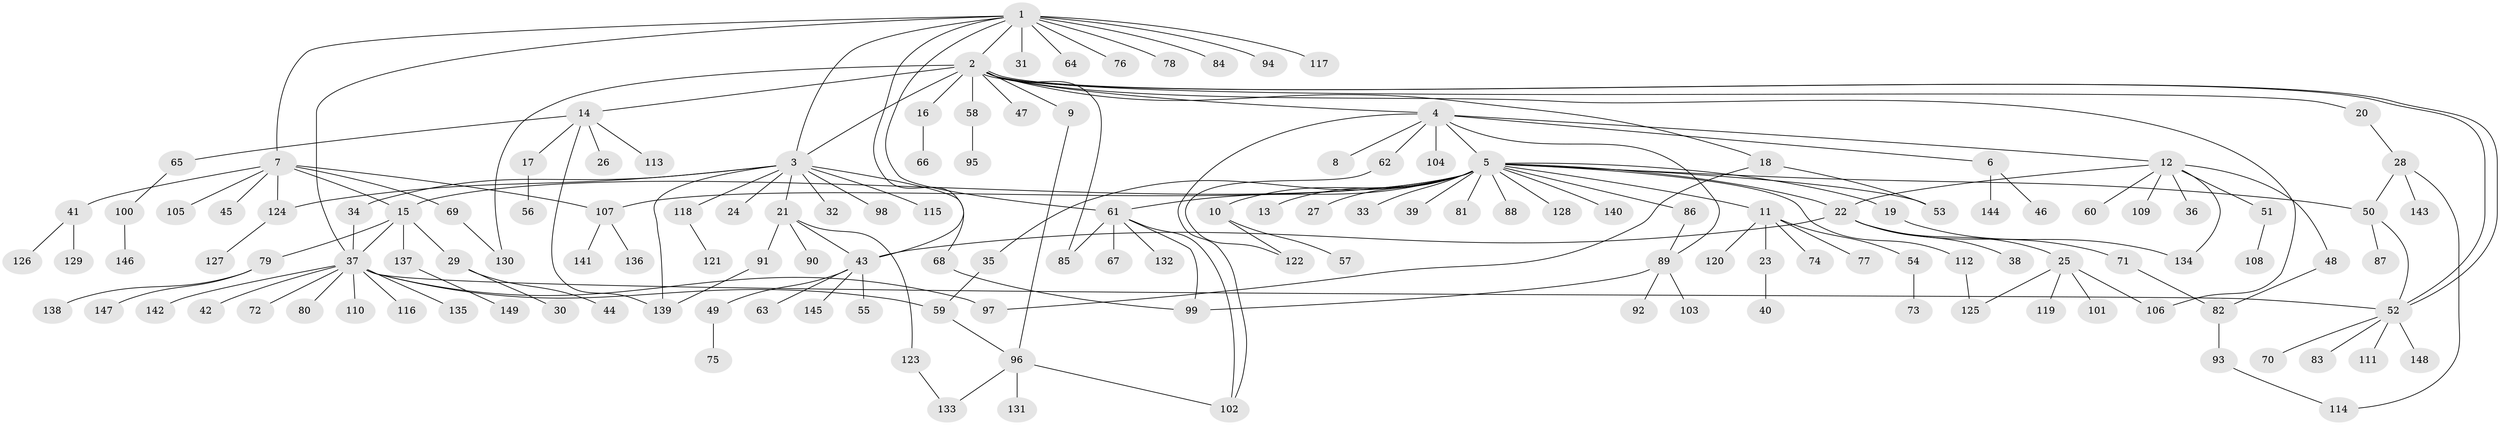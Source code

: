 // coarse degree distribution, {12: 0.02564102564102564, 19: 0.008547008547008548, 10: 0.017094017094017096, 20: 0.008547008547008548, 1: 0.5811965811965812, 2: 0.19658119658119658, 3: 0.06837606837606838, 5: 0.017094017094017096, 7: 0.017094017094017096, 6: 0.03418803418803419, 9: 0.008547008547008548, 4: 0.017094017094017096}
// Generated by graph-tools (version 1.1) at 2025/23/03/03/25 07:23:49]
// undirected, 149 vertices, 182 edges
graph export_dot {
graph [start="1"]
  node [color=gray90,style=filled];
  1;
  2;
  3;
  4;
  5;
  6;
  7;
  8;
  9;
  10;
  11;
  12;
  13;
  14;
  15;
  16;
  17;
  18;
  19;
  20;
  21;
  22;
  23;
  24;
  25;
  26;
  27;
  28;
  29;
  30;
  31;
  32;
  33;
  34;
  35;
  36;
  37;
  38;
  39;
  40;
  41;
  42;
  43;
  44;
  45;
  46;
  47;
  48;
  49;
  50;
  51;
  52;
  53;
  54;
  55;
  56;
  57;
  58;
  59;
  60;
  61;
  62;
  63;
  64;
  65;
  66;
  67;
  68;
  69;
  70;
  71;
  72;
  73;
  74;
  75;
  76;
  77;
  78;
  79;
  80;
  81;
  82;
  83;
  84;
  85;
  86;
  87;
  88;
  89;
  90;
  91;
  92;
  93;
  94;
  95;
  96;
  97;
  98;
  99;
  100;
  101;
  102;
  103;
  104;
  105;
  106;
  107;
  108;
  109;
  110;
  111;
  112;
  113;
  114;
  115;
  116;
  117;
  118;
  119;
  120;
  121;
  122;
  123;
  124;
  125;
  126;
  127;
  128;
  129;
  130;
  131;
  132;
  133;
  134;
  135;
  136;
  137;
  138;
  139;
  140;
  141;
  142;
  143;
  144;
  145;
  146;
  147;
  148;
  149;
  1 -- 2;
  1 -- 3;
  1 -- 7;
  1 -- 31;
  1 -- 37;
  1 -- 43;
  1 -- 61;
  1 -- 64;
  1 -- 76;
  1 -- 78;
  1 -- 84;
  1 -- 94;
  1 -- 117;
  2 -- 3;
  2 -- 4;
  2 -- 9;
  2 -- 14;
  2 -- 16;
  2 -- 18;
  2 -- 20;
  2 -- 47;
  2 -- 52;
  2 -- 52;
  2 -- 58;
  2 -- 85;
  2 -- 106;
  2 -- 130;
  3 -- 21;
  3 -- 24;
  3 -- 32;
  3 -- 34;
  3 -- 68;
  3 -- 98;
  3 -- 115;
  3 -- 118;
  3 -- 124;
  3 -- 139;
  4 -- 5;
  4 -- 6;
  4 -- 8;
  4 -- 12;
  4 -- 62;
  4 -- 89;
  4 -- 102;
  4 -- 104;
  5 -- 10;
  5 -- 11;
  5 -- 13;
  5 -- 15;
  5 -- 19;
  5 -- 22;
  5 -- 27;
  5 -- 33;
  5 -- 35;
  5 -- 39;
  5 -- 50;
  5 -- 53;
  5 -- 61;
  5 -- 81;
  5 -- 86;
  5 -- 88;
  5 -- 107;
  5 -- 112;
  5 -- 128;
  5 -- 140;
  6 -- 46;
  6 -- 144;
  7 -- 15;
  7 -- 41;
  7 -- 45;
  7 -- 69;
  7 -- 105;
  7 -- 107;
  7 -- 124;
  9 -- 96;
  10 -- 57;
  10 -- 122;
  11 -- 23;
  11 -- 54;
  11 -- 74;
  11 -- 77;
  11 -- 120;
  12 -- 22;
  12 -- 36;
  12 -- 48;
  12 -- 51;
  12 -- 60;
  12 -- 109;
  12 -- 134;
  14 -- 17;
  14 -- 26;
  14 -- 65;
  14 -- 113;
  14 -- 139;
  15 -- 29;
  15 -- 37;
  15 -- 79;
  15 -- 137;
  16 -- 66;
  17 -- 56;
  18 -- 53;
  18 -- 97;
  19 -- 134;
  20 -- 28;
  21 -- 43;
  21 -- 90;
  21 -- 91;
  21 -- 123;
  22 -- 25;
  22 -- 38;
  22 -- 43;
  22 -- 71;
  23 -- 40;
  25 -- 101;
  25 -- 106;
  25 -- 119;
  25 -- 125;
  28 -- 50;
  28 -- 114;
  28 -- 143;
  29 -- 30;
  29 -- 44;
  34 -- 37;
  35 -- 59;
  37 -- 42;
  37 -- 52;
  37 -- 59;
  37 -- 72;
  37 -- 80;
  37 -- 97;
  37 -- 110;
  37 -- 116;
  37 -- 135;
  37 -- 142;
  41 -- 126;
  41 -- 129;
  43 -- 49;
  43 -- 55;
  43 -- 63;
  43 -- 145;
  48 -- 82;
  49 -- 75;
  50 -- 52;
  50 -- 87;
  51 -- 108;
  52 -- 70;
  52 -- 83;
  52 -- 111;
  52 -- 148;
  54 -- 73;
  58 -- 95;
  59 -- 96;
  61 -- 67;
  61 -- 85;
  61 -- 99;
  61 -- 102;
  61 -- 132;
  62 -- 122;
  65 -- 100;
  68 -- 99;
  69 -- 130;
  71 -- 82;
  79 -- 138;
  79 -- 147;
  82 -- 93;
  86 -- 89;
  89 -- 92;
  89 -- 99;
  89 -- 103;
  91 -- 139;
  93 -- 114;
  96 -- 102;
  96 -- 131;
  96 -- 133;
  100 -- 146;
  107 -- 136;
  107 -- 141;
  112 -- 125;
  118 -- 121;
  123 -- 133;
  124 -- 127;
  137 -- 149;
}
